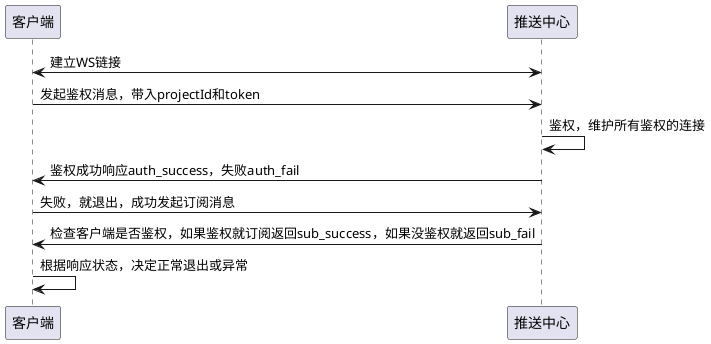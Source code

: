 @startuml


客户端 <-> 推送中心: 建立WS链接
客户端 -> 推送中心: 发起鉴权消息，带入projectId和token
推送中心 -> 推送中心: 鉴权，维护所有鉴权的连接

客户端 <- 推送中心: 鉴权成功响应auth_success，失败auth_fail

客户端 -> 推送中心: 失败，就退出，成功发起订阅消息

推送中心 -> 客户端: 检查客户端是否鉴权，如果鉴权就订阅返回sub_success，如果没鉴权就返回sub_fail

客户端 -> 客户端: 根据响应状态，决定正常退出或异常

@enduml